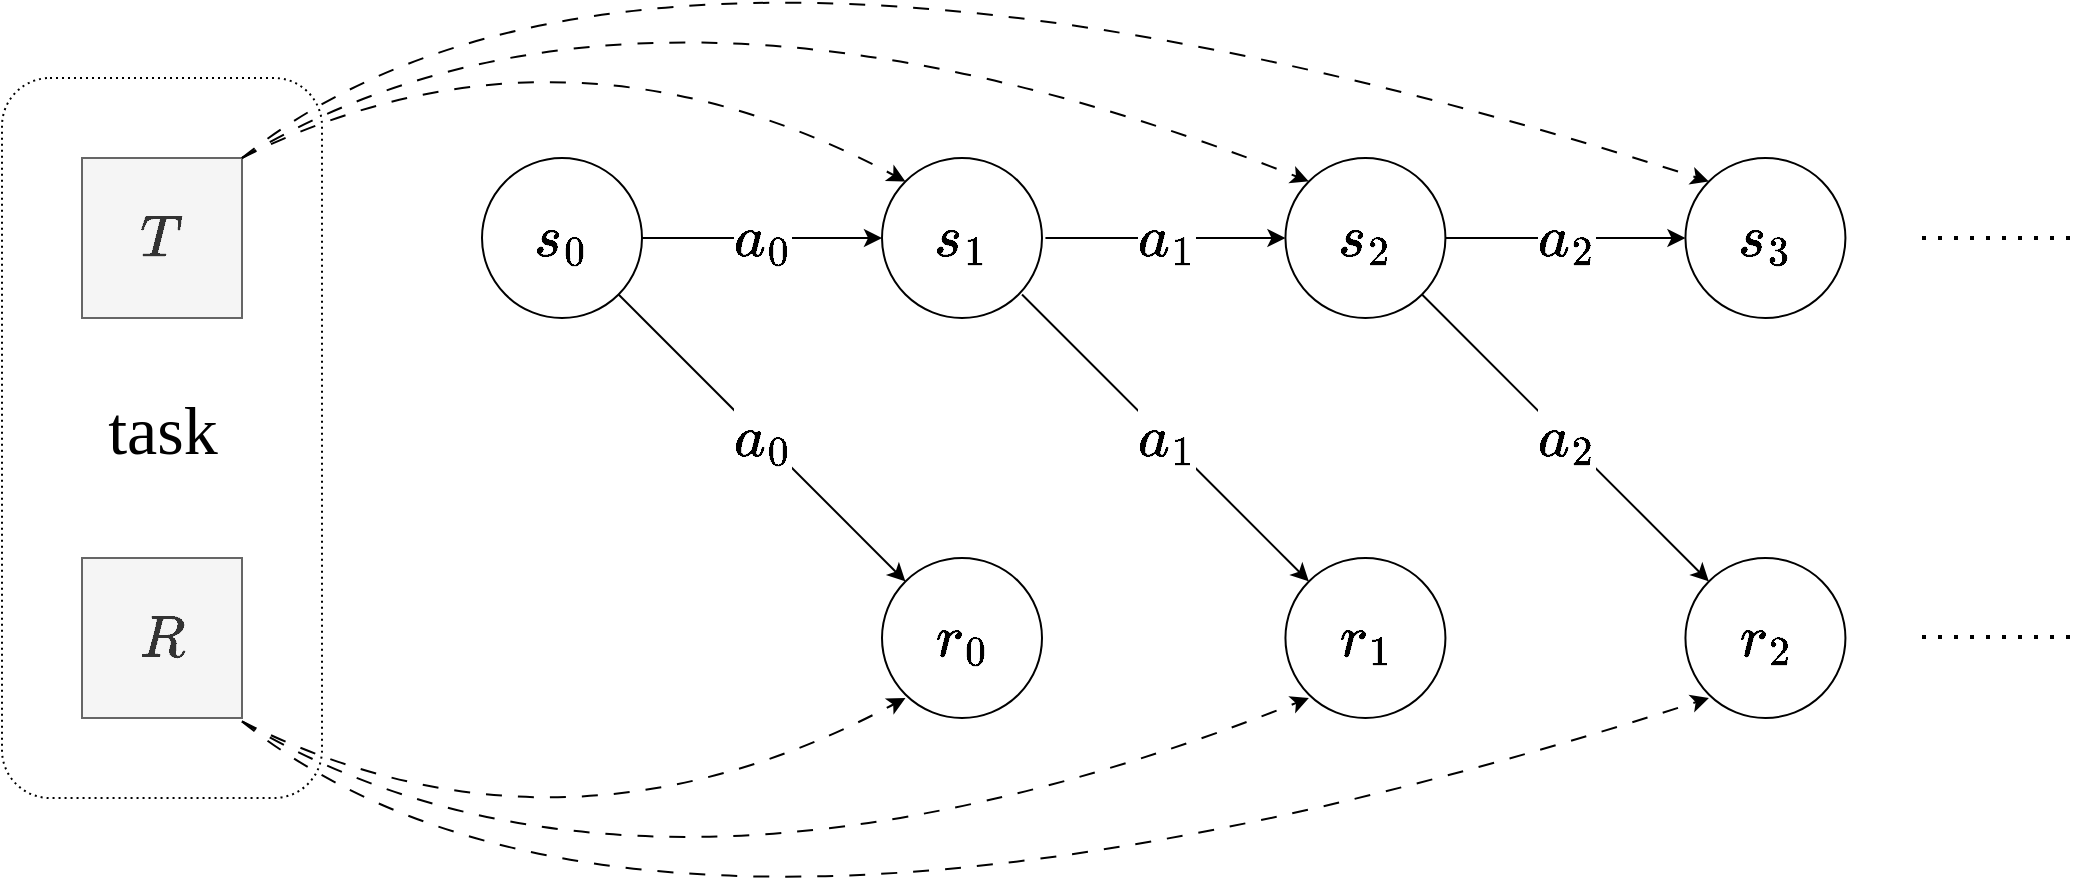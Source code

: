 <mxfile>
    <diagram id="3LhoGpAniPPySR8daHcU" name="第 1 页">
        <mxGraphModel dx="1194" dy="867" grid="1" gridSize="10" guides="1" tooltips="1" connect="1" arrows="1" fold="1" page="1" pageScale="1" pageWidth="3300" pageHeight="4681" math="1" shadow="0">
            <root>
                <mxCell id="0"/>
                <mxCell id="1" parent="0"/>
                <mxCell id="4" style="edgeStyle=none;html=1;exitX=1;exitY=0.5;exitDx=0;exitDy=0;entryX=0;entryY=0.5;entryDx=0;entryDy=0;fontSize=25;" parent="1" source="2" target="3" edge="1">
                    <mxGeometry relative="1" as="geometry">
                        <Array as="points">
                            <mxPoint x="400" y="320"/>
                        </Array>
                    </mxGeometry>
                </mxCell>
                <mxCell id="5" value="$$a_{0}$$" style="edgeLabel;html=1;align=center;verticalAlign=middle;resizable=0;points=[];fontSize=25;" parent="4" vertex="1" connectable="0">
                    <mxGeometry relative="1" as="geometry">
                        <mxPoint as="offset"/>
                    </mxGeometry>
                </mxCell>
                <mxCell id="7" style="edgeStyle=none;html=1;exitX=1;exitY=1;exitDx=0;exitDy=0;entryX=0;entryY=0;entryDx=0;entryDy=0;fontSize=25;" parent="1" source="2" target="6" edge="1">
                    <mxGeometry relative="1" as="geometry"/>
                </mxCell>
                <mxCell id="8" value="$$a_{0}$$" style="edgeLabel;html=1;align=center;verticalAlign=middle;resizable=0;points=[];fontSize=25;" parent="7" vertex="1" connectable="0">
                    <mxGeometry relative="1" as="geometry">
                        <mxPoint as="offset"/>
                    </mxGeometry>
                </mxCell>
                <mxCell id="2" value="&lt;font style=&quot;font-size: 25px;&quot;&gt;$$s_{0}$$&lt;/font&gt;" style="ellipse;whiteSpace=wrap;html=1;fillColor=none;" parent="1" vertex="1">
                    <mxGeometry x="280" y="280" width="80" height="80" as="geometry"/>
                </mxCell>
                <mxCell id="3" value="&lt;font style=&quot;font-size: 25px;&quot;&gt;$$s_{1}$$&lt;/font&gt;" style="ellipse;whiteSpace=wrap;html=1;fillColor=none;" parent="1" vertex="1">
                    <mxGeometry x="480" y="280" width="80" height="80" as="geometry"/>
                </mxCell>
                <mxCell id="6" value="&lt;font style=&quot;font-size: 25px;&quot;&gt;$$r_{0}$$&lt;/font&gt;" style="ellipse;whiteSpace=wrap;html=1;fillColor=none;" parent="1" vertex="1">
                    <mxGeometry x="480" y="480" width="80" height="80" as="geometry"/>
                </mxCell>
                <mxCell id="9" style="edgeStyle=none;html=1;exitX=1;exitY=0.5;exitDx=0;exitDy=0;entryX=0;entryY=0.5;entryDx=0;entryDy=0;fontSize=25;" parent="1" target="14" edge="1">
                    <mxGeometry relative="1" as="geometry">
                        <Array as="points">
                            <mxPoint x="601.72" y="320"/>
                        </Array>
                        <mxPoint x="561.72" y="320" as="sourcePoint"/>
                    </mxGeometry>
                </mxCell>
                <mxCell id="10" value="$$a_{1}$$" style="edgeLabel;html=1;align=center;verticalAlign=middle;resizable=0;points=[];fontSize=25;" parent="9" vertex="1" connectable="0">
                    <mxGeometry relative="1" as="geometry">
                        <mxPoint as="offset"/>
                    </mxGeometry>
                </mxCell>
                <mxCell id="11" style="edgeStyle=none;html=1;exitX=1;exitY=1;exitDx=0;exitDy=0;entryX=0;entryY=0;entryDx=0;entryDy=0;fontSize=25;" parent="1" target="15" edge="1">
                    <mxGeometry relative="1" as="geometry">
                        <mxPoint x="550.004" y="348.284" as="sourcePoint"/>
                    </mxGeometry>
                </mxCell>
                <mxCell id="12" value="$$a_{1}$$" style="edgeLabel;html=1;align=center;verticalAlign=middle;resizable=0;points=[];fontSize=25;" parent="11" vertex="1" connectable="0">
                    <mxGeometry relative="1" as="geometry">
                        <mxPoint as="offset"/>
                    </mxGeometry>
                </mxCell>
                <mxCell id="14" value="&lt;font style=&quot;font-size: 25px;&quot;&gt;$$s_{2}$$&lt;/font&gt;" style="ellipse;whiteSpace=wrap;html=1;fillColor=none;" parent="1" vertex="1">
                    <mxGeometry x="681.72" y="280" width="80" height="80" as="geometry"/>
                </mxCell>
                <mxCell id="15" value="&lt;font style=&quot;font-size: 25px;&quot;&gt;$$r_{1}$$&lt;/font&gt;" style="ellipse;whiteSpace=wrap;html=1;fillColor=none;" parent="1" vertex="1">
                    <mxGeometry x="681.72" y="480" width="80" height="80" as="geometry"/>
                </mxCell>
                <mxCell id="16" value="$$T$$" style="whiteSpace=wrap;html=1;aspect=fixed;fontSize=25;fillColor=#f5f5f5;fontColor=#333333;strokeColor=#666666;" parent="1" vertex="1">
                    <mxGeometry x="80" y="280" width="80" height="80" as="geometry"/>
                </mxCell>
                <mxCell id="17" value="$$R$$" style="whiteSpace=wrap;html=1;aspect=fixed;fontSize=25;fillColor=#f5f5f5;fontColor=#333333;strokeColor=#666666;" parent="1" vertex="1">
                    <mxGeometry x="80" y="480" width="80" height="80" as="geometry"/>
                </mxCell>
                <mxCell id="22" style="edgeStyle=none;html=1;exitX=1;exitY=0.5;exitDx=0;exitDy=0;entryX=0;entryY=0.5;entryDx=0;entryDy=0;fontSize=25;" parent="1" target="26" edge="1">
                    <mxGeometry relative="1" as="geometry">
                        <Array as="points">
                            <mxPoint x="801.72" y="320"/>
                        </Array>
                        <mxPoint x="761.72" y="320" as="sourcePoint"/>
                    </mxGeometry>
                </mxCell>
                <mxCell id="23" value="$$a_{2}$$" style="edgeLabel;html=1;align=center;verticalAlign=middle;resizable=0;points=[];fontSize=25;" parent="22" vertex="1" connectable="0">
                    <mxGeometry relative="1" as="geometry">
                        <mxPoint as="offset"/>
                    </mxGeometry>
                </mxCell>
                <mxCell id="24" style="edgeStyle=none;html=1;exitX=1;exitY=1;exitDx=0;exitDy=0;entryX=0;entryY=0;entryDx=0;entryDy=0;fontSize=25;" parent="1" target="27" edge="1">
                    <mxGeometry relative="1" as="geometry">
                        <mxPoint x="750.004" y="348.284" as="sourcePoint"/>
                    </mxGeometry>
                </mxCell>
                <mxCell id="25" value="$$a_{2}$$" style="edgeLabel;html=1;align=center;verticalAlign=middle;resizable=0;points=[];fontSize=25;" parent="24" vertex="1" connectable="0">
                    <mxGeometry relative="1" as="geometry">
                        <mxPoint as="offset"/>
                    </mxGeometry>
                </mxCell>
                <mxCell id="26" value="&lt;font style=&quot;font-size: 25px;&quot;&gt;$$s_{3}$$&lt;/font&gt;" style="ellipse;whiteSpace=wrap;html=1;fillColor=none;" parent="1" vertex="1">
                    <mxGeometry x="881.72" y="280" width="80" height="80" as="geometry"/>
                </mxCell>
                <mxCell id="27" value="&lt;font style=&quot;font-size: 25px;&quot;&gt;$$r_{2}$$&lt;/font&gt;" style="ellipse;whiteSpace=wrap;html=1;fillColor=none;" parent="1" vertex="1">
                    <mxGeometry x="881.72" y="480" width="80" height="80" as="geometry"/>
                </mxCell>
                <mxCell id="30" value="" style="endArrow=none;dashed=1;html=1;dashPattern=1 3;strokeWidth=2;fontSize=25;" parent="1" edge="1">
                    <mxGeometry width="50" height="50" relative="1" as="geometry">
                        <mxPoint x="1000" y="320" as="sourcePoint"/>
                        <mxPoint x="1080" y="320" as="targetPoint"/>
                    </mxGeometry>
                </mxCell>
                <mxCell id="31" value="" style="endArrow=none;dashed=1;html=1;dashPattern=1 3;strokeWidth=2;fontSize=25;" parent="1" edge="1">
                    <mxGeometry width="50" height="50" relative="1" as="geometry">
                        <mxPoint x="1000" y="519.5" as="sourcePoint"/>
                        <mxPoint x="1080" y="519.5" as="targetPoint"/>
                    </mxGeometry>
                </mxCell>
                <mxCell id="33" value="" style="curved=1;endArrow=classic;html=1;exitX=1;exitY=0;exitDx=0;exitDy=0;entryX=0;entryY=0;entryDx=0;entryDy=0;dashed=1;dashPattern=8 8;" edge="1" parent="1" source="16" target="3">
                    <mxGeometry width="50" height="50" relative="1" as="geometry">
                        <mxPoint x="320" y="190" as="sourcePoint"/>
                        <mxPoint x="370" y="140" as="targetPoint"/>
                        <Array as="points">
                            <mxPoint x="320" y="200"/>
                        </Array>
                    </mxGeometry>
                </mxCell>
                <mxCell id="34" value="" style="curved=1;endArrow=classic;html=1;exitX=1;exitY=0;exitDx=0;exitDy=0;entryX=0;entryY=0;entryDx=0;entryDy=0;dashed=1;dashPattern=8 8;" edge="1" parent="1" source="16" target="14">
                    <mxGeometry width="50" height="50" relative="1" as="geometry">
                        <mxPoint x="180" y="190" as="sourcePoint"/>
                        <mxPoint x="511.716" y="201.716" as="targetPoint"/>
                        <Array as="points">
                            <mxPoint x="360" y="160"/>
                        </Array>
                    </mxGeometry>
                </mxCell>
                <mxCell id="35" value="" style="curved=1;endArrow=classic;html=1;exitX=1;exitY=0;exitDx=0;exitDy=0;entryX=0;entryY=0;entryDx=0;entryDy=0;dashed=1;dashPattern=8 8;" edge="1" parent="1" source="16" target="26">
                    <mxGeometry width="50" height="50" relative="1" as="geometry">
                        <mxPoint x="160" y="240" as="sourcePoint"/>
                        <mxPoint x="693.436" y="251.716" as="targetPoint"/>
                        <Array as="points">
                            <mxPoint x="360" y="120"/>
                        </Array>
                    </mxGeometry>
                </mxCell>
                <mxCell id="36" value="" style="curved=1;endArrow=classic;html=1;exitX=1;exitY=0;exitDx=0;exitDy=0;entryX=0;entryY=0;entryDx=0;entryDy=0;dashed=1;dashPattern=8 8;" edge="1" parent="1">
                    <mxGeometry width="50" height="50" relative="1" as="geometry">
                        <mxPoint x="160" y="561.716" as="sourcePoint"/>
                        <mxPoint x="491.716" y="550" as="targetPoint"/>
                        <Array as="points">
                            <mxPoint x="320" y="641.716"/>
                        </Array>
                    </mxGeometry>
                </mxCell>
                <mxCell id="37" value="" style="curved=1;endArrow=classic;html=1;exitX=1;exitY=0;exitDx=0;exitDy=0;entryX=0;entryY=0;entryDx=0;entryDy=0;dashed=1;dashPattern=8 8;" edge="1" parent="1">
                    <mxGeometry width="50" height="50" relative="1" as="geometry">
                        <mxPoint x="160" y="561.716" as="sourcePoint"/>
                        <mxPoint x="693.436" y="550" as="targetPoint"/>
                        <Array as="points">
                            <mxPoint x="360" y="681.716"/>
                        </Array>
                    </mxGeometry>
                </mxCell>
                <mxCell id="38" value="" style="curved=1;endArrow=classic;html=1;exitX=1;exitY=0;exitDx=0;exitDy=0;entryX=0;entryY=0;entryDx=0;entryDy=0;dashed=1;dashPattern=8 8;" edge="1" parent="1">
                    <mxGeometry width="50" height="50" relative="1" as="geometry">
                        <mxPoint x="160" y="561.716" as="sourcePoint"/>
                        <mxPoint x="893.436" y="550" as="targetPoint"/>
                        <Array as="points">
                            <mxPoint x="360" y="721.716"/>
                        </Array>
                    </mxGeometry>
                </mxCell>
                <mxCell id="39" value="" style="rounded=1;whiteSpace=wrap;html=1;fillColor=none;dashed=1;dashPattern=1 2;" vertex="1" parent="1">
                    <mxGeometry x="40" y="240" width="160" height="360" as="geometry"/>
                </mxCell>
                <mxCell id="40" value="&lt;p style=&quot;line-height: 120%;&quot;&gt;&lt;font style=&quot;font-size: 34px;&quot; face=&quot;Garamond&quot;&gt;task&lt;/font&gt;&lt;/p&gt;" style="text;html=1;align=center;verticalAlign=middle;resizable=0;points=[];autosize=1;strokeColor=none;fillColor=none;" vertex="1" parent="1">
                    <mxGeometry x="80" y="390" width="80" height="60" as="geometry"/>
                </mxCell>
            </root>
        </mxGraphModel>
    </diagram>
</mxfile>